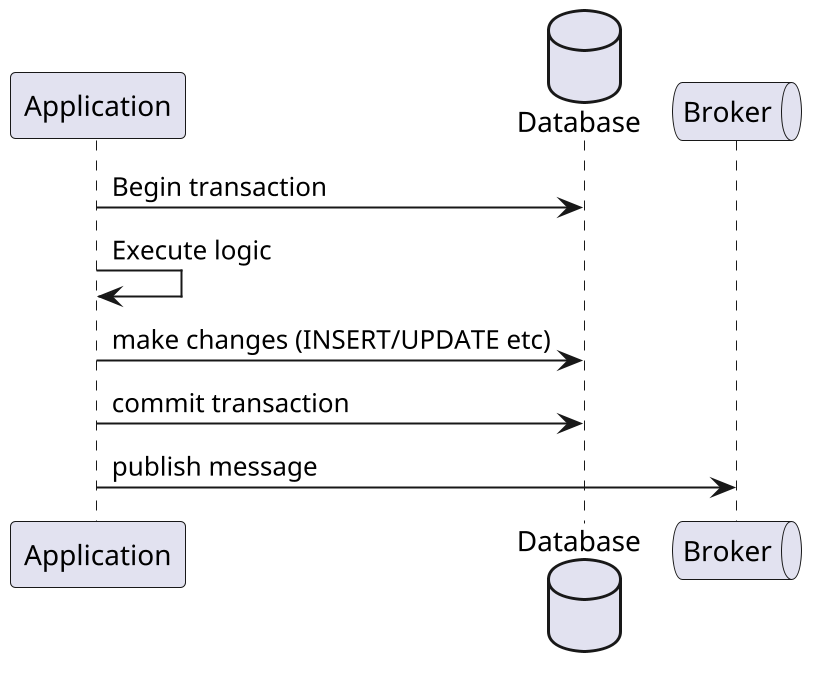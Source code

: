 @startuml
scale 2
participant Application as app
database Database as db
queue Broker as q

app -> db: Begin transaction
app -> app: Execute logic
app -> db: make changes (INSERT/UPDATE etc)
app -> db: commit transaction
app -> q: publish message

@enduml